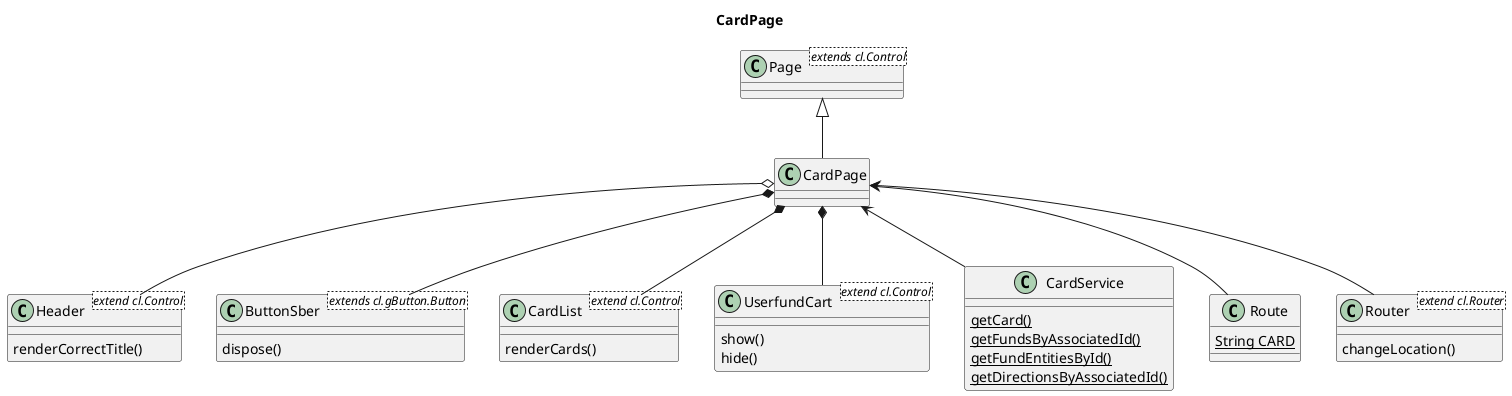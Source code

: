 @startuml

title CardPage

Page <|-- CardPage

CardPage o-- Header

CardPage *-- ButtonSber
CardPage *-- CardList
CardPage *-- UserfundCart

CardPage <-- CardService
CardPage <-- Route
CardPage <-- Router


class Header <extend cl.Control> {
    renderCorrectTitle()
}

class ButtonSber <extends cl.gButton.Button> {
    dispose()
}

class CardList <extend cl.Control> {
    renderCards()
}

class UserfundCart <extend cl.Control> {
    show()
    hide()
}

class CardService {
    {static} getCard()
    {static} getFundsByAssociatedId()
    {static} getFundEntitiesById()
    {static} getDirectionsByAssociatedId()
}

class Route {
    {static} String CARD
}

class Router <extend cl.Router> {
    changeLocation()
}

class Page <extends cl.Control>

@enduml
